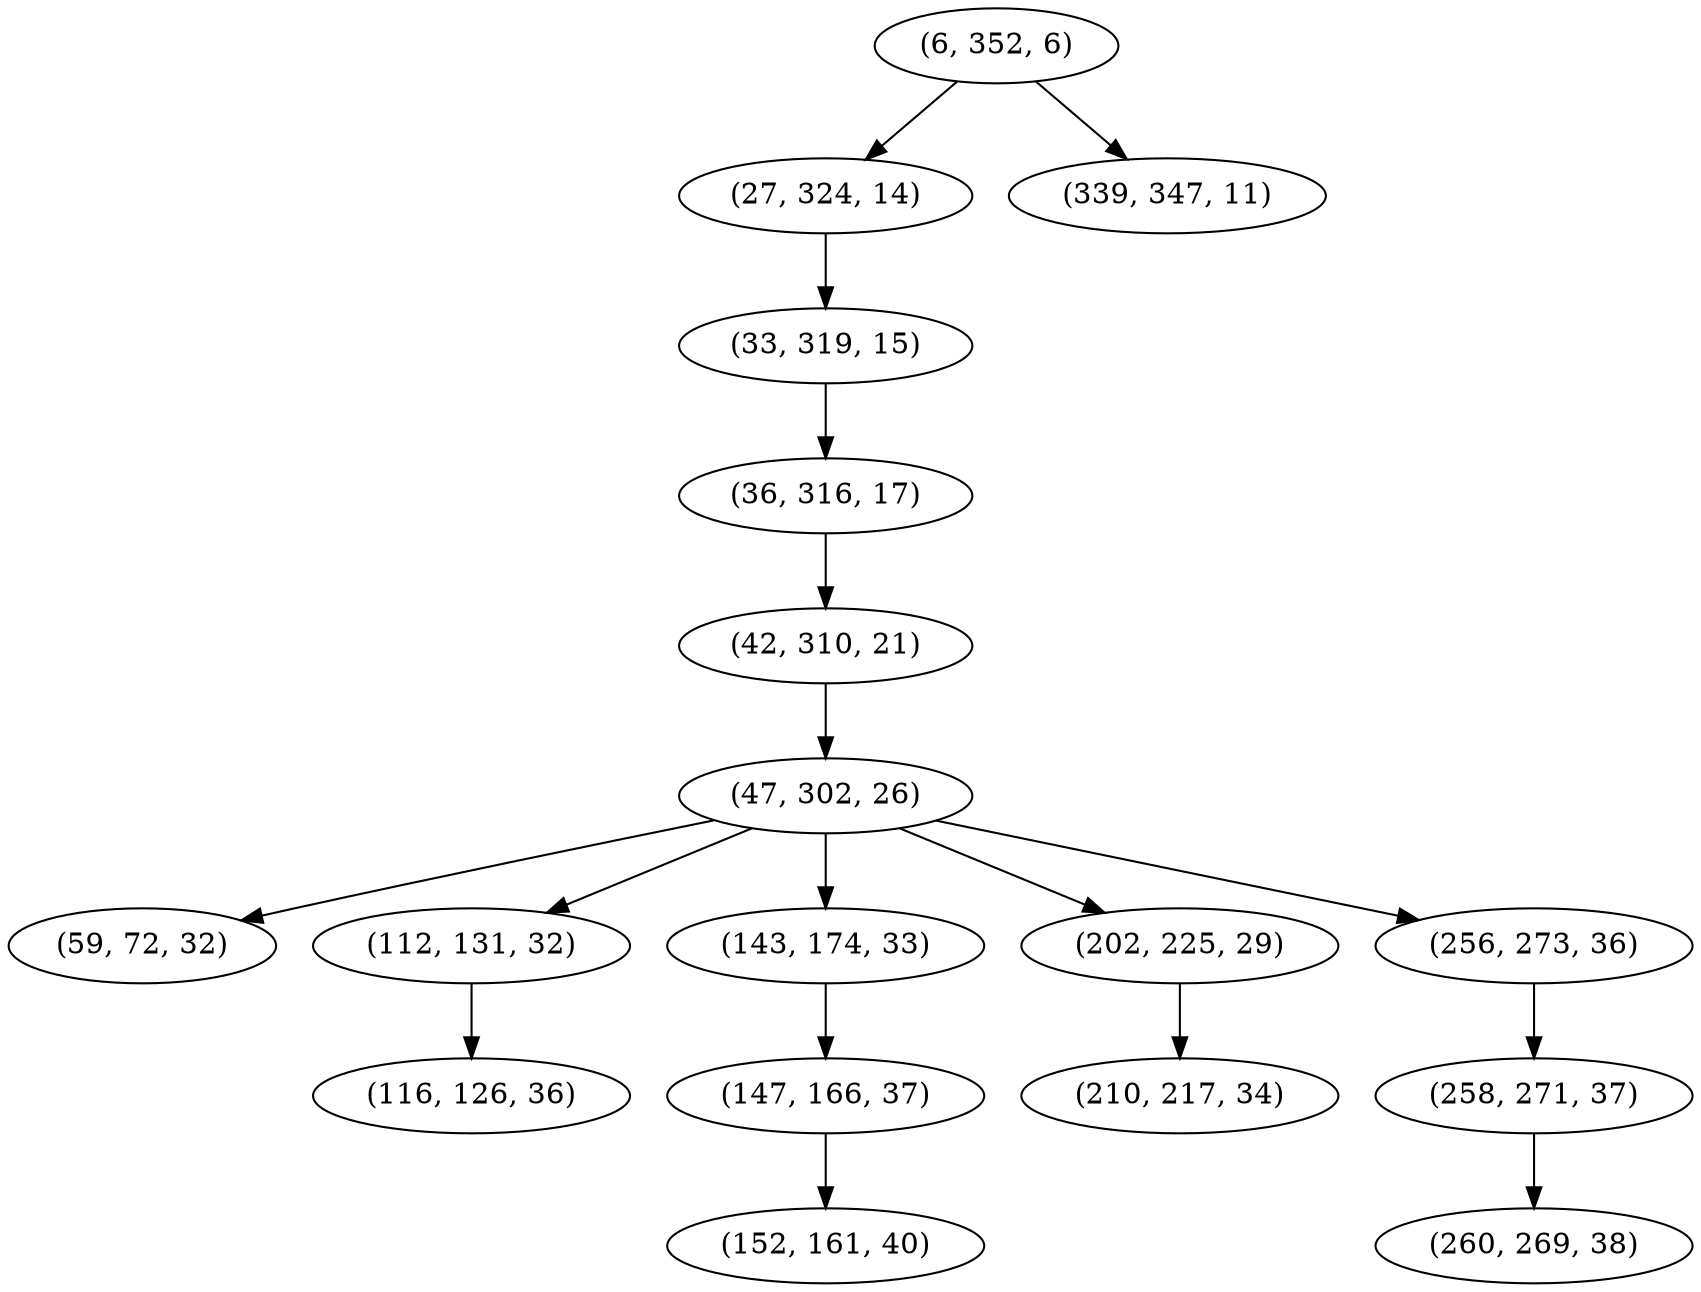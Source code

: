 digraph tree {
    "(6, 352, 6)";
    "(27, 324, 14)";
    "(33, 319, 15)";
    "(36, 316, 17)";
    "(42, 310, 21)";
    "(47, 302, 26)";
    "(59, 72, 32)";
    "(112, 131, 32)";
    "(116, 126, 36)";
    "(143, 174, 33)";
    "(147, 166, 37)";
    "(152, 161, 40)";
    "(202, 225, 29)";
    "(210, 217, 34)";
    "(256, 273, 36)";
    "(258, 271, 37)";
    "(260, 269, 38)";
    "(339, 347, 11)";
    "(6, 352, 6)" -> "(27, 324, 14)";
    "(6, 352, 6)" -> "(339, 347, 11)";
    "(27, 324, 14)" -> "(33, 319, 15)";
    "(33, 319, 15)" -> "(36, 316, 17)";
    "(36, 316, 17)" -> "(42, 310, 21)";
    "(42, 310, 21)" -> "(47, 302, 26)";
    "(47, 302, 26)" -> "(59, 72, 32)";
    "(47, 302, 26)" -> "(112, 131, 32)";
    "(47, 302, 26)" -> "(143, 174, 33)";
    "(47, 302, 26)" -> "(202, 225, 29)";
    "(47, 302, 26)" -> "(256, 273, 36)";
    "(112, 131, 32)" -> "(116, 126, 36)";
    "(143, 174, 33)" -> "(147, 166, 37)";
    "(147, 166, 37)" -> "(152, 161, 40)";
    "(202, 225, 29)" -> "(210, 217, 34)";
    "(256, 273, 36)" -> "(258, 271, 37)";
    "(258, 271, 37)" -> "(260, 269, 38)";
}
